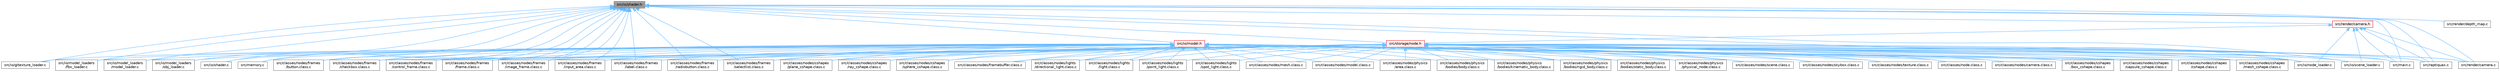 digraph "src/io/shader.h"
{
 // LATEX_PDF_SIZE
  bgcolor="transparent";
  edge [fontname=Helvetica,fontsize=10,labelfontname=Helvetica,labelfontsize=10];
  node [fontname=Helvetica,fontsize=10,shape=box,height=0.2,width=0.4];
  Node1 [id="Node000001",label="src/io/shader.h",height=0.2,width=0.4,color="gray40", fillcolor="grey60", style="filled", fontcolor="black",tooltip=" "];
  Node1 -> Node2 [id="edge1_Node000001_Node000002",dir="back",color="steelblue1",style="solid",tooltip=" "];
  Node2 [id="Node000002",label="src/classes/nodes/frames\l/button.class.c",height=0.2,width=0.4,color="grey40", fillcolor="white", style="filled",URL="$button_8class_8c.html",tooltip="This file defines the Button class and its associated methods."];
  Node1 -> Node3 [id="edge2_Node000001_Node000003",dir="back",color="steelblue1",style="solid",tooltip=" "];
  Node3 [id="Node000003",label="src/classes/nodes/frames\l/checkbox.class.c",height=0.2,width=0.4,color="grey40", fillcolor="white", style="filled",URL="$checkbox_8class_8c.html",tooltip="Implementation of the Checkbox class for the GUI framework."];
  Node1 -> Node4 [id="edge3_Node000001_Node000004",dir="back",color="steelblue1",style="solid",tooltip=" "];
  Node4 [id="Node000004",label="src/classes/nodes/frames\l/control_frame.class.c",height=0.2,width=0.4,color="grey40", fillcolor="white", style="filled",URL="$control__frame_8class_8c.html",tooltip="This file defines the implementation of the control frame class."];
  Node1 -> Node5 [id="edge4_Node000001_Node000005",dir="back",color="steelblue1",style="solid",tooltip=" "];
  Node5 [id="Node000005",label="src/classes/nodes/frames\l/frame.class.c",height=0.2,width=0.4,color="grey40", fillcolor="white", style="filled",URL="$frame_8class_8c.html",tooltip="This file defines the implementation of frame-related functionalities."];
  Node1 -> Node6 [id="edge5_Node000001_Node000006",dir="back",color="steelblue1",style="solid",tooltip=" "];
  Node6 [id="Node000006",label="src/classes/nodes/frames\l/image_frame.class.c",height=0.2,width=0.4,color="grey40", fillcolor="white", style="filled",URL="$image__frame_8class_8c.html",tooltip="This file contains the implementation of the ImageFrame class."];
  Node1 -> Node7 [id="edge6_Node000001_Node000007",dir="back",color="steelblue1",style="solid",tooltip=" "];
  Node7 [id="Node000007",label="src/classes/nodes/frames\l/input_area.class.c",height=0.2,width=0.4,color="grey40", fillcolor="white", style="filled",URL="$input__area_8class_8c.html",tooltip="This file defines the InputArea class and its associated methods."];
  Node1 -> Node8 [id="edge7_Node000001_Node000008",dir="back",color="steelblue1",style="solid",tooltip=" "];
  Node8 [id="Node000008",label="src/classes/nodes/frames\l/label.class.c",height=0.2,width=0.4,color="grey40", fillcolor="white", style="filled",URL="$label_8class_8c.html",tooltip="This file defines the Label class and its associated functions."];
  Node1 -> Node9 [id="edge8_Node000001_Node000009",dir="back",color="steelblue1",style="solid",tooltip=" "];
  Node9 [id="Node000009",label="src/classes/nodes/frames\l/radiobutton.class.c",height=0.2,width=0.4,color="grey40", fillcolor="white", style="filled",URL="$radiobutton_8class_8c.html",tooltip="Implementation of the RadioButton class."];
  Node1 -> Node10 [id="edge9_Node000001_Node000010",dir="back",color="steelblue1",style="solid",tooltip=" "];
  Node10 [id="Node000010",label="src/classes/nodes/frames\l/selectlist.class.c",height=0.2,width=0.4,color="grey40", fillcolor="white", style="filled",URL="$selectlist_8class_8c.html",tooltip="This file implements the functionality for a selectable list frame in the application."];
  Node1 -> Node11 [id="edge10_Node000001_Node000011",dir="back",color="steelblue1",style="solid",tooltip=" "];
  Node11 [id="Node000011",label="src/io/gltexture_loader.c",height=0.2,width=0.4,color="grey40", fillcolor="white", style="filled",URL="$gltexture__loader_8c.html",tooltip=" "];
  Node1 -> Node12 [id="edge11_Node000001_Node000012",dir="back",color="steelblue1",style="solid",tooltip=" "];
  Node12 [id="Node000012",label="src/io/model.h",height=0.2,width=0.4,color="red", fillcolor="#FFF0F0", style="filled",URL="$model_8h.html",tooltip="Defines structures and functions for handling 3D models and their properties."];
  Node12 -> Node13 [id="edge12_Node000012_Node000013",dir="back",color="steelblue1",style="solid",tooltip=" "];
  Node13 [id="Node000013",label="src/classes/node.class.c",height=0.2,width=0.4,color="grey40", fillcolor="white", style="filled",URL="$node_8class_8c.html",tooltip="Implementation of the node class for the ProjetSDLOpenGLL2 project."];
  Node12 -> Node14 [id="edge13_Node000012_Node000014",dir="back",color="steelblue1",style="solid",tooltip=" "];
  Node14 [id="Node000014",label="src/classes/nodes/camera.class.c",height=0.2,width=0.4,color="grey40", fillcolor="white", style="filled",URL="$camera_8class_8c.html",tooltip="This file contains the implementation of the Camera class."];
  Node12 -> Node15 [id="edge14_Node000012_Node000015",dir="back",color="steelblue1",style="solid",tooltip=" "];
  Node15 [id="Node000015",label="src/classes/nodes/cshapes\l/box_cshape.class.c",height=0.2,width=0.4,color="grey40", fillcolor="white", style="filled",URL="$box__cshape_8class_8c.html",tooltip="This source file defines the BoxCShape class and its associated methods."];
  Node12 -> Node16 [id="edge15_Node000012_Node000016",dir="back",color="steelblue1",style="solid",tooltip=" "];
  Node16 [id="Node000016",label="src/classes/nodes/cshapes\l/capsule_cshape.class.c",height=0.2,width=0.4,color="grey40", fillcolor="white", style="filled",URL="$capsule__cshape_8class_8c.html",tooltip="This file defines the implementation of the capsule shape class."];
  Node12 -> Node17 [id="edge16_Node000012_Node000017",dir="back",color="steelblue1",style="solid",tooltip=" "];
  Node17 [id="Node000017",label="src/classes/nodes/cshapes\l/cshape.class.c",height=0.2,width=0.4,color="grey40", fillcolor="white", style="filled",URL="$cshape_8class_8c.html",tooltip="This file defines the implementation of various CShape classes."];
  Node12 -> Node18 [id="edge17_Node000012_Node000018",dir="back",color="steelblue1",style="solid",tooltip=" "];
  Node18 [id="Node000018",label="src/classes/nodes/cshapes\l/mesh_cshape.class.c",height=0.2,width=0.4,color="grey40", fillcolor="white", style="filled",URL="$mesh__cshape_8class_8c.html",tooltip="This file defines the implementation of mesh shapes for the project."];
  Node12 -> Node19 [id="edge18_Node000012_Node000019",dir="back",color="steelblue1",style="solid",tooltip=" "];
  Node19 [id="Node000019",label="src/classes/nodes/cshapes\l/plane_cshape.class.c",height=0.2,width=0.4,color="grey40", fillcolor="white", style="filled",URL="$plane__cshape_8class_8c.html",tooltip="This file defines the implementation of a plane shape class."];
  Node12 -> Node20 [id="edge19_Node000012_Node000020",dir="back",color="steelblue1",style="solid",tooltip=" "];
  Node20 [id="Node000020",label="src/classes/nodes/cshapes\l/ray_cshape.class.c",height=0.2,width=0.4,color="grey40", fillcolor="white", style="filled",URL="$ray__cshape_8class_8c.html",tooltip="This file defines the implementation of ray-casting shapes."];
  Node12 -> Node21 [id="edge20_Node000012_Node000021",dir="back",color="steelblue1",style="solid",tooltip=" "];
  Node21 [id="Node000021",label="src/classes/nodes/cshapes\l/sphere_cshape.class.c",height=0.2,width=0.4,color="grey40", fillcolor="white", style="filled",URL="$sphere__cshape_8class_8c.html",tooltip="This file contains the implementation of the SphereCShape class."];
  Node12 -> Node22 [id="edge21_Node000012_Node000022",dir="back",color="steelblue1",style="solid",tooltip=" "];
  Node22 [id="Node000022",label="src/classes/nodes/framebuffer.class.c",height=0.2,width=0.4,color="grey40", fillcolor="white", style="filled",URL="$framebuffer_8class_8c.html",tooltip="Framebuffer class implementation."];
  Node12 -> Node2 [id="edge22_Node000012_Node000002",dir="back",color="steelblue1",style="solid",tooltip=" "];
  Node12 -> Node3 [id="edge23_Node000012_Node000003",dir="back",color="steelblue1",style="solid",tooltip=" "];
  Node12 -> Node4 [id="edge24_Node000012_Node000004",dir="back",color="steelblue1",style="solid",tooltip=" "];
  Node12 -> Node5 [id="edge25_Node000012_Node000005",dir="back",color="steelblue1",style="solid",tooltip=" "];
  Node12 -> Node6 [id="edge26_Node000012_Node000006",dir="back",color="steelblue1",style="solid",tooltip=" "];
  Node12 -> Node7 [id="edge27_Node000012_Node000007",dir="back",color="steelblue1",style="solid",tooltip=" "];
  Node12 -> Node8 [id="edge28_Node000012_Node000008",dir="back",color="steelblue1",style="solid",tooltip=" "];
  Node12 -> Node9 [id="edge29_Node000012_Node000009",dir="back",color="steelblue1",style="solid",tooltip=" "];
  Node12 -> Node10 [id="edge30_Node000012_Node000010",dir="back",color="steelblue1",style="solid",tooltip=" "];
  Node12 -> Node23 [id="edge31_Node000012_Node000023",dir="back",color="steelblue1",style="solid",tooltip=" "];
  Node23 [id="Node000023",label="src/classes/nodes/lights\l/directional_light.class.c",height=0.2,width=0.4,color="grey40", fillcolor="white", style="filled",URL="$directional__light_8class_8c.html",tooltip="This file contains the implementation of the directional light class."];
  Node12 -> Node24 [id="edge32_Node000012_Node000024",dir="back",color="steelblue1",style="solid",tooltip=" "];
  Node24 [id="Node000024",label="src/classes/nodes/lights\l/light.class.c",height=0.2,width=0.4,color="grey40", fillcolor="white", style="filled",URL="$light_8class_8c.html",tooltip="This file contains the implementation of the light class for the project."];
  Node12 -> Node25 [id="edge33_Node000012_Node000025",dir="back",color="steelblue1",style="solid",tooltip=" "];
  Node25 [id="Node000025",label="src/classes/nodes/lights\l/point_light.class.c",height=0.2,width=0.4,color="grey40", fillcolor="white", style="filled",URL="$point__light_8class_8c.html",tooltip="This file contains the implementation of the PointLight class."];
  Node12 -> Node26 [id="edge34_Node000012_Node000026",dir="back",color="steelblue1",style="solid",tooltip=" "];
  Node26 [id="Node000026",label="src/classes/nodes/lights\l/spot_light.class.c",height=0.2,width=0.4,color="grey40", fillcolor="white", style="filled",URL="$spot__light_8class_8c.html",tooltip="This file contains the implementation of the SpotLight class."];
  Node12 -> Node27 [id="edge35_Node000012_Node000027",dir="back",color="steelblue1",style="solid",tooltip=" "];
  Node27 [id="Node000027",label="src/classes/nodes/mesh.class.c",height=0.2,width=0.4,color="grey40", fillcolor="white", style="filled",URL="$mesh_8class_8c.html",tooltip="This file defines the implementation of the Mesh class."];
  Node12 -> Node28 [id="edge36_Node000012_Node000028",dir="back",color="steelblue1",style="solid",tooltip=" "];
  Node28 [id="Node000028",label="src/classes/nodes/model.class.c",height=0.2,width=0.4,color="grey40", fillcolor="white", style="filled",URL="$model_8class_8c.html",tooltip="This file contains the implementation of the model class."];
  Node12 -> Node29 [id="edge37_Node000012_Node000029",dir="back",color="steelblue1",style="solid",tooltip=" "];
  Node29 [id="Node000029",label="src/classes/nodes/physics\l/area.class.c",height=0.2,width=0.4,color="grey40", fillcolor="white", style="filled",URL="$area_8class_8c.html",tooltip="This file handles the physics area nodes in the project."];
  Node12 -> Node30 [id="edge38_Node000012_Node000030",dir="back",color="steelblue1",style="solid",tooltip=" "];
  Node30 [id="Node000030",label="src/classes/nodes/physics\l/bodies/body.class.c",height=0.2,width=0.4,color="grey40", fillcolor="white", style="filled",URL="$body_8class_8c.html",tooltip="This file defines the body class for the physics engine."];
  Node12 -> Node31 [id="edge39_Node000012_Node000031",dir="back",color="steelblue1",style="solid",tooltip=" "];
  Node31 [id="Node000031",label="src/classes/nodes/physics\l/bodies/kinematic_body.class.c",height=0.2,width=0.4,color="grey40", fillcolor="white", style="filled",URL="$kinematic__body_8class_8c.html",tooltip="This file defines the implementation of kinematic bodies for the physics engine."];
  Node12 -> Node32 [id="edge40_Node000012_Node000032",dir="back",color="steelblue1",style="solid",tooltip=" "];
  Node32 [id="Node000032",label="src/classes/nodes/physics\l/bodies/rigid_body.class.c",height=0.2,width=0.4,color="grey40", fillcolor="white", style="filled",URL="$rigid__body_8class_8c.html",tooltip="This source file defines the implementation of rigid body physics for the project."];
  Node12 -> Node33 [id="edge41_Node000012_Node000033",dir="back",color="steelblue1",style="solid",tooltip=" "];
  Node33 [id="Node000033",label="src/classes/nodes/physics\l/bodies/static_body.class.c",height=0.2,width=0.4,color="grey40", fillcolor="white", style="filled",URL="$static__body_8class_8c.html",tooltip=" "];
  Node12 -> Node34 [id="edge42_Node000012_Node000034",dir="back",color="steelblue1",style="solid",tooltip=" "];
  Node34 [id="Node000034",label="src/classes/nodes/physics\l/physical_node.class.c",height=0.2,width=0.4,color="grey40", fillcolor="white", style="filled",URL="$physical__node_8class_8c.html",tooltip="This file contains the implementation of the PhysicalNode class."];
  Node12 -> Node35 [id="edge43_Node000012_Node000035",dir="back",color="steelblue1",style="solid",tooltip=" "];
  Node35 [id="Node000035",label="src/classes/nodes/scene.class.c",height=0.2,width=0.4,color="grey40", fillcolor="white", style="filled",URL="$scene_8class_8c.html",tooltip="This file contains the implementation of the scene class."];
  Node12 -> Node36 [id="edge44_Node000012_Node000036",dir="back",color="steelblue1",style="solid",tooltip=" "];
  Node36 [id="Node000036",label="src/classes/nodes/skybox.class.c",height=0.2,width=0.4,color="grey40", fillcolor="white", style="filled",URL="$skybox_8class_8c.html",tooltip="This file contains the implementation of the Skybox class."];
  Node12 -> Node37 [id="edge45_Node000012_Node000037",dir="back",color="steelblue1",style="solid",tooltip=" "];
  Node37 [id="Node000037",label="src/classes/nodes/texture.class.c",height=0.2,width=0.4,color="grey40", fillcolor="white", style="filled",URL="$texture_8class_8c.html",tooltip="This file contains the implementation of texture-related functionalities."];
  Node12 -> Node11 [id="edge46_Node000012_Node000011",dir="back",color="steelblue1",style="solid",tooltip=" "];
  Node12 -> Node41 [id="edge47_Node000012_Node000041",dir="back",color="steelblue1",style="solid",tooltip=" "];
  Node41 [id="Node000041",label="src/io/model_loaders\l/fbx_loader.c",height=0.2,width=0.4,color="grey40", fillcolor="white", style="filled",URL="$fbx__loader_8c.html",tooltip=" "];
  Node12 -> Node42 [id="edge48_Node000012_Node000042",dir="back",color="steelblue1",style="solid",tooltip=" "];
  Node42 [id="Node000042",label="src/io/model_loaders\l/model_loader.c",height=0.2,width=0.4,color="grey40", fillcolor="white", style="filled",URL="$model__loader_8c.html",tooltip=" "];
  Node12 -> Node44 [id="edge49_Node000012_Node000044",dir="back",color="steelblue1",style="solid",tooltip=" "];
  Node44 [id="Node000044",label="src/io/model_loaders\l/obj_loader.c",height=0.2,width=0.4,color="grey40", fillcolor="white", style="filled",URL="$obj__loader_8c.html",tooltip=" "];
  Node12 -> Node45 [id="edge50_Node000012_Node000045",dir="back",color="steelblue1",style="solid",tooltip=" "];
  Node45 [id="Node000045",label="src/io/node_loader.c",height=0.2,width=0.4,color="grey40", fillcolor="white", style="filled",URL="$node__loader_8c.html",tooltip=" "];
  Node12 -> Node46 [id="edge51_Node000012_Node000046",dir="back",color="steelblue1",style="solid",tooltip=" "];
  Node46 [id="Node000046",label="src/io/scene_loader.c",height=0.2,width=0.4,color="grey40", fillcolor="white", style="filled",URL="$scene__loader_8c.html",tooltip=" "];
  Node12 -> Node47 [id="edge52_Node000012_Node000047",dir="back",color="steelblue1",style="solid",tooltip=" "];
  Node47 [id="Node000047",label="src/io/shader.c",height=0.2,width=0.4,color="grey40", fillcolor="white", style="filled",URL="$shader_8c.html",tooltip=" "];
  Node12 -> Node48 [id="edge53_Node000012_Node000048",dir="back",color="steelblue1",style="solid",tooltip=" "];
  Node48 [id="Node000048",label="src/main.c",height=0.2,width=0.4,color="grey40", fillcolor="white", style="filled",URL="$main_8c.html",tooltip=" "];
  Node12 -> Node49 [id="edge54_Node000012_Node000049",dir="back",color="steelblue1",style="solid",tooltip=" "];
  Node49 [id="Node000049",label="src/memory.c",height=0.2,width=0.4,color="grey40", fillcolor="white", style="filled",URL="$memory_8c.html",tooltip=" "];
  Node12 -> Node55 [id="edge55_Node000012_Node000055",dir="back",color="steelblue1",style="solid",tooltip=" "];
  Node55 [id="Node000055",label="src/raptiquax.c",height=0.2,width=0.4,color="grey40", fillcolor="white", style="filled",URL="$raptiquax_8c.html",tooltip=" "];
  Node12 -> Node57 [id="edge56_Node000012_Node000057",dir="back",color="steelblue1",style="solid",tooltip=" "];
  Node57 [id="Node000057",label="src/render/camera.c",height=0.2,width=0.4,color="grey40", fillcolor="white", style="filled",URL="$camera_8c.html",tooltip=" "];
  Node1 -> Node41 [id="edge57_Node000001_Node000041",dir="back",color="steelblue1",style="solid",tooltip=" "];
  Node1 -> Node42 [id="edge58_Node000001_Node000042",dir="back",color="steelblue1",style="solid",tooltip=" "];
  Node1 -> Node44 [id="edge59_Node000001_Node000044",dir="back",color="steelblue1",style="solid",tooltip=" "];
  Node1 -> Node45 [id="edge60_Node000001_Node000045",dir="back",color="steelblue1",style="solid",tooltip=" "];
  Node1 -> Node46 [id="edge61_Node000001_Node000046",dir="back",color="steelblue1",style="solid",tooltip=" "];
  Node1 -> Node47 [id="edge62_Node000001_Node000047",dir="back",color="steelblue1",style="solid",tooltip=" "];
  Node1 -> Node48 [id="edge63_Node000001_Node000048",dir="back",color="steelblue1",style="solid",tooltip=" "];
  Node1 -> Node49 [id="edge64_Node000001_Node000049",dir="back",color="steelblue1",style="solid",tooltip=" "];
  Node1 -> Node55 [id="edge65_Node000001_Node000055",dir="back",color="steelblue1",style="solid",tooltip=" "];
  Node1 -> Node57 [id="edge66_Node000001_Node000057",dir="back",color="steelblue1",style="solid",tooltip=" "];
  Node1 -> Node66 [id="edge67_Node000001_Node000066",dir="back",color="steelblue1",style="solid",tooltip=" "];
  Node66 [id="Node000066",label="src/render/camera.h",height=0.2,width=0.4,color="red", fillcolor="#FFF0F0", style="filled",URL="$camera_8h.html",tooltip=" "];
  Node66 -> Node45 [id="edge68_Node000066_Node000045",dir="back",color="steelblue1",style="solid",tooltip=" "];
  Node66 -> Node46 [id="edge69_Node000066_Node000046",dir="back",color="steelblue1",style="solid",tooltip=" "];
  Node66 -> Node48 [id="edge70_Node000066_Node000048",dir="back",color="steelblue1",style="solid",tooltip=" "];
  Node66 -> Node55 [id="edge71_Node000066_Node000055",dir="back",color="steelblue1",style="solid",tooltip=" "];
  Node66 -> Node57 [id="edge72_Node000066_Node000057",dir="back",color="steelblue1",style="solid",tooltip=" "];
  Node66 -> Node56 [id="edge73_Node000066_Node000056",dir="back",color="steelblue1",style="solid",tooltip=" "];
  Node56 [id="Node000056",label="src/storage/node.h",height=0.2,width=0.4,color="red", fillcolor="#FFF0F0", style="filled",URL="$node_8h.html",tooltip=" "];
  Node56 -> Node13 [id="edge74_Node000056_Node000013",dir="back",color="steelblue1",style="solid",tooltip=" "];
  Node56 -> Node14 [id="edge75_Node000056_Node000014",dir="back",color="steelblue1",style="solid",tooltip=" "];
  Node56 -> Node15 [id="edge76_Node000056_Node000015",dir="back",color="steelblue1",style="solid",tooltip=" "];
  Node56 -> Node16 [id="edge77_Node000056_Node000016",dir="back",color="steelblue1",style="solid",tooltip=" "];
  Node56 -> Node17 [id="edge78_Node000056_Node000017",dir="back",color="steelblue1",style="solid",tooltip=" "];
  Node56 -> Node18 [id="edge79_Node000056_Node000018",dir="back",color="steelblue1",style="solid",tooltip=" "];
  Node56 -> Node19 [id="edge80_Node000056_Node000019",dir="back",color="steelblue1",style="solid",tooltip=" "];
  Node56 -> Node20 [id="edge81_Node000056_Node000020",dir="back",color="steelblue1",style="solid",tooltip=" "];
  Node56 -> Node21 [id="edge82_Node000056_Node000021",dir="back",color="steelblue1",style="solid",tooltip=" "];
  Node56 -> Node22 [id="edge83_Node000056_Node000022",dir="back",color="steelblue1",style="solid",tooltip=" "];
  Node56 -> Node2 [id="edge84_Node000056_Node000002",dir="back",color="steelblue1",style="solid",tooltip=" "];
  Node56 -> Node3 [id="edge85_Node000056_Node000003",dir="back",color="steelblue1",style="solid",tooltip=" "];
  Node56 -> Node4 [id="edge86_Node000056_Node000004",dir="back",color="steelblue1",style="solid",tooltip=" "];
  Node56 -> Node5 [id="edge87_Node000056_Node000005",dir="back",color="steelblue1",style="solid",tooltip=" "];
  Node56 -> Node6 [id="edge88_Node000056_Node000006",dir="back",color="steelblue1",style="solid",tooltip=" "];
  Node56 -> Node7 [id="edge89_Node000056_Node000007",dir="back",color="steelblue1",style="solid",tooltip=" "];
  Node56 -> Node8 [id="edge90_Node000056_Node000008",dir="back",color="steelblue1",style="solid",tooltip=" "];
  Node56 -> Node9 [id="edge91_Node000056_Node000009",dir="back",color="steelblue1",style="solid",tooltip=" "];
  Node56 -> Node10 [id="edge92_Node000056_Node000010",dir="back",color="steelblue1",style="solid",tooltip=" "];
  Node56 -> Node23 [id="edge93_Node000056_Node000023",dir="back",color="steelblue1",style="solid",tooltip=" "];
  Node56 -> Node24 [id="edge94_Node000056_Node000024",dir="back",color="steelblue1",style="solid",tooltip=" "];
  Node56 -> Node25 [id="edge95_Node000056_Node000025",dir="back",color="steelblue1",style="solid",tooltip=" "];
  Node56 -> Node26 [id="edge96_Node000056_Node000026",dir="back",color="steelblue1",style="solid",tooltip=" "];
  Node56 -> Node27 [id="edge97_Node000056_Node000027",dir="back",color="steelblue1",style="solid",tooltip=" "];
  Node56 -> Node28 [id="edge98_Node000056_Node000028",dir="back",color="steelblue1",style="solid",tooltip=" "];
  Node56 -> Node29 [id="edge99_Node000056_Node000029",dir="back",color="steelblue1",style="solid",tooltip=" "];
  Node56 -> Node30 [id="edge100_Node000056_Node000030",dir="back",color="steelblue1",style="solid",tooltip=" "];
  Node56 -> Node31 [id="edge101_Node000056_Node000031",dir="back",color="steelblue1",style="solid",tooltip=" "];
  Node56 -> Node32 [id="edge102_Node000056_Node000032",dir="back",color="steelblue1",style="solid",tooltip=" "];
  Node56 -> Node33 [id="edge103_Node000056_Node000033",dir="back",color="steelblue1",style="solid",tooltip=" "];
  Node56 -> Node34 [id="edge104_Node000056_Node000034",dir="back",color="steelblue1",style="solid",tooltip=" "];
  Node56 -> Node35 [id="edge105_Node000056_Node000035",dir="back",color="steelblue1",style="solid",tooltip=" "];
  Node56 -> Node36 [id="edge106_Node000056_Node000036",dir="back",color="steelblue1",style="solid",tooltip=" "];
  Node56 -> Node37 [id="edge107_Node000056_Node000037",dir="back",color="steelblue1",style="solid",tooltip=" "];
  Node56 -> Node45 [id="edge108_Node000056_Node000045",dir="back",color="steelblue1",style="solid",tooltip=" "];
  Node56 -> Node46 [id="edge109_Node000056_Node000046",dir="back",color="steelblue1",style="solid",tooltip=" "];
  Node56 -> Node48 [id="edge110_Node000056_Node000048",dir="back",color="steelblue1",style="solid",tooltip=" "];
  Node56 -> Node55 [id="edge111_Node000056_Node000055",dir="back",color="steelblue1",style="solid",tooltip=" "];
  Node56 -> Node57 [id="edge112_Node000056_Node000057",dir="back",color="steelblue1",style="solid",tooltip=" "];
  Node1 -> Node64 [id="edge113_Node000001_Node000064",dir="back",color="steelblue1",style="solid",tooltip=" "];
  Node64 [id="Node000064",label="src/render/depth_map.c",height=0.2,width=0.4,color="grey40", fillcolor="white", style="filled",URL="$depth__map_8c.html",tooltip=" "];
  Node1 -> Node56 [id="edge114_Node000001_Node000056",dir="back",color="steelblue1",style="solid",tooltip=" "];
}
